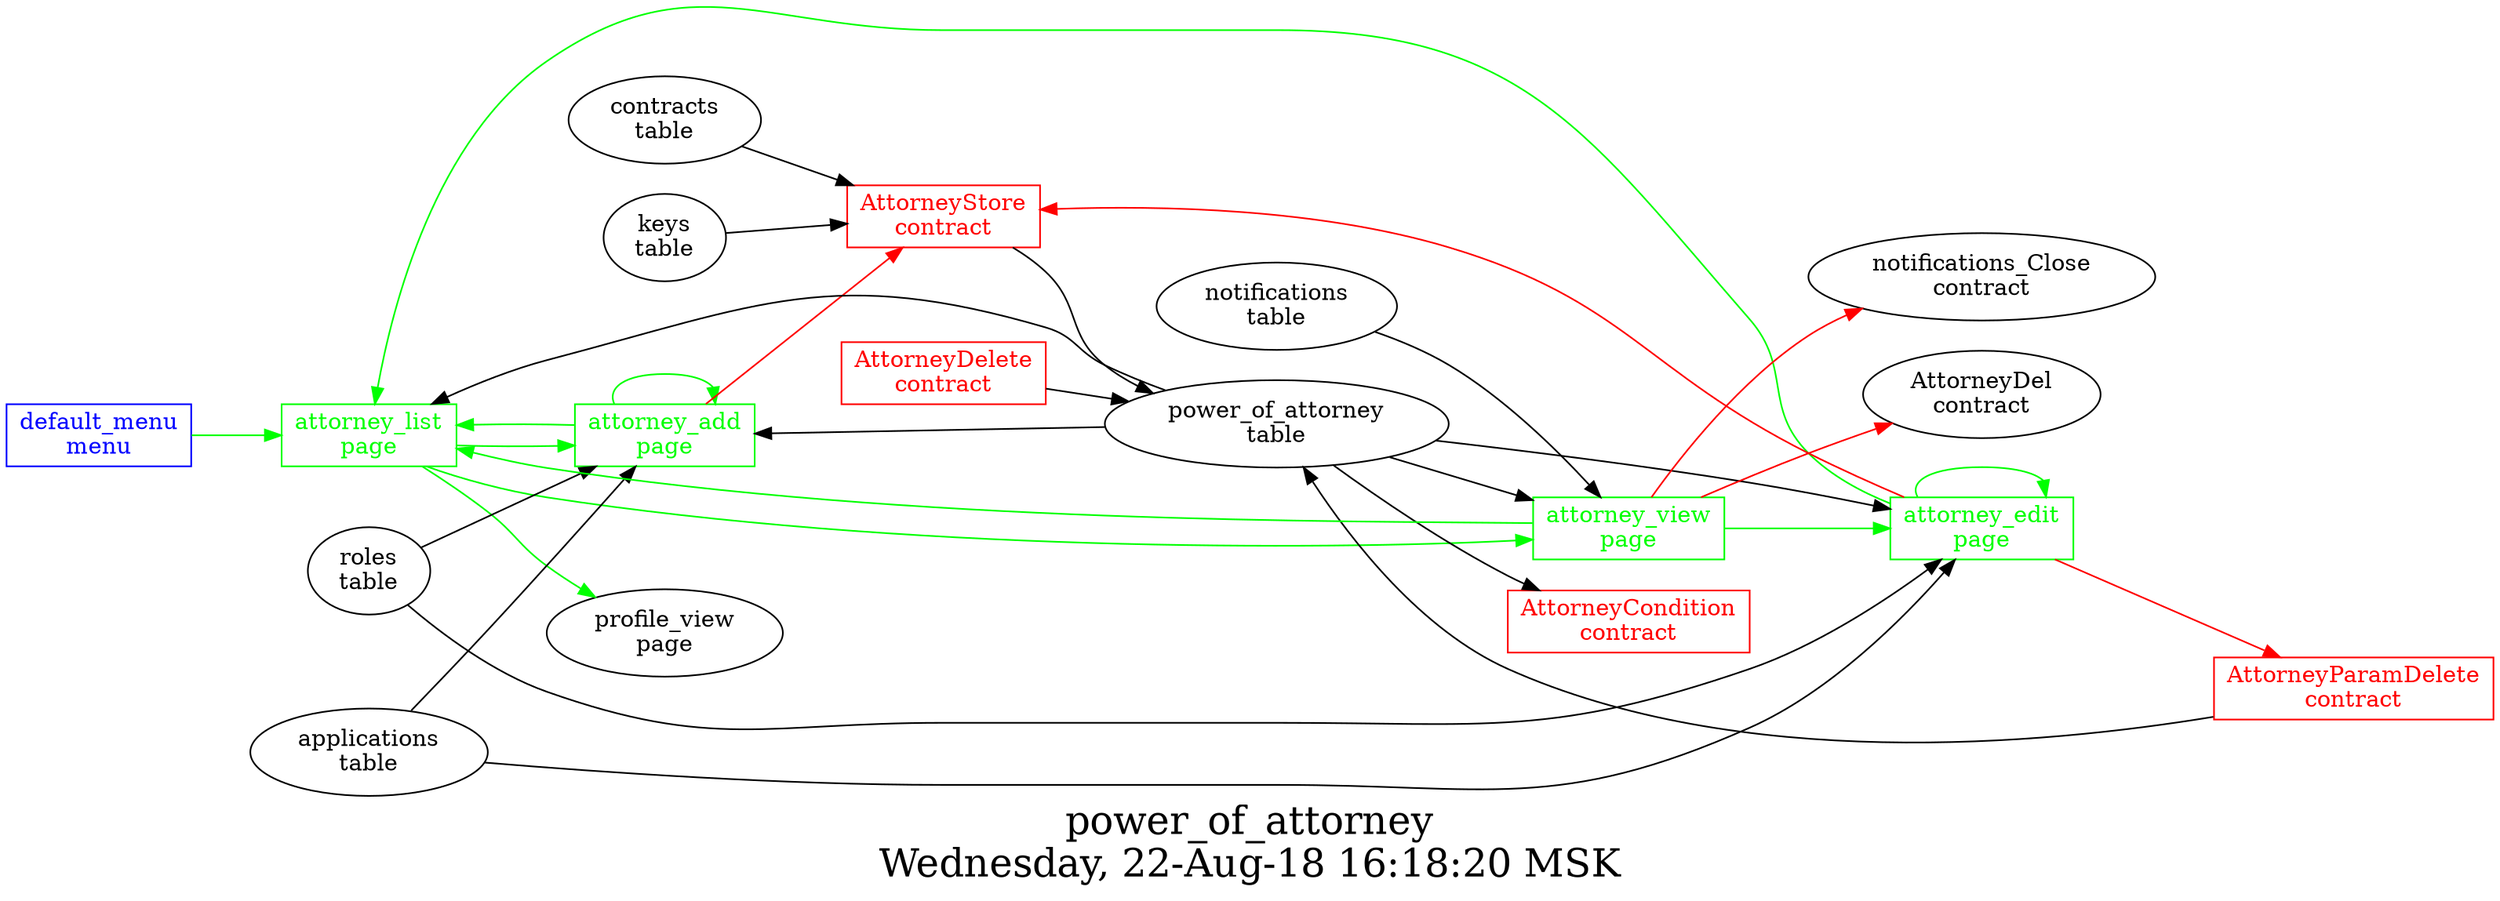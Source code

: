 digraph G {
graph [
  fontsize="24";
  label="power_of_attorney\nWednesday, 22-Aug-18 16:18:20 MSK";
  nojustify=true;
  ordering=out;
  rankdir=LR;
  size="30";
];
"default_menu\nmenu" -> "attorney_list\npage"  [ color=green ]
"default_menu\nmenu" [color=blue, fontcolor=blue, group=menus, shape=record];
"attorney_add\npage" -> "AttorneyStore\ncontract"  [ color=red ]
"applications\ntable" -> "attorney_add\npage"
"roles\ntable" -> "attorney_add\npage"
"power_of_attorney\ntable" -> "attorney_add\npage"
"attorney_add\npage" -> "attorney_list\npage"  [ color=green ]
"attorney_add\npage" -> "attorney_add\npage"  [ color=green ]
"attorney_add\npage" [color=green, fontcolor=green, group=pages, shape=record];
"attorney_edit\npage" -> "AttorneyParamDelete\ncontract"  [ color=red ]
"attorney_edit\npage" -> "AttorneyStore\ncontract"  [ color=red ]
"applications\ntable" -> "attorney_edit\npage"
"roles\ntable" -> "attorney_edit\npage"
"power_of_attorney\ntable" -> "attorney_edit\npage"
"attorney_edit\npage" -> "attorney_list\npage"  [ color=green ]
"attorney_edit\npage" -> "attorney_edit\npage"  [ color=green ]
"attorney_edit\npage" [color=green, fontcolor=green, group=pages, shape=record];
"power_of_attorney\ntable" -> "attorney_list\npage"
"attorney_list\npage" -> "attorney_add\npage"  [ color=green ]
"attorney_list\npage" -> "attorney_view\npage"  [ color=green ]
"attorney_list\npage" -> "profile_view\npage"  [ color=green ]
"attorney_list\npage" [color=green, fontcolor=green, group=pages, shape=record];
"attorney_view\npage" -> "notifications_Close\ncontract"  [ color=red ]
"attorney_view\npage" -> "AttorneyDel\ncontract"  [ color=red ]
"notifications\ntable" -> "attorney_view\npage"
"power_of_attorney\ntable" -> "attorney_view\npage"
"attorney_view\npage" -> "attorney_edit\npage"  [ color=green ]
"attorney_view\npage" -> "attorney_list\npage"  [ color=green ]
"attorney_view\npage" [color=green, fontcolor=green, group=pages, shape=record];
"power_of_attorney\ntable" -> "AttorneyCondition\ncontract"
"AttorneyCondition\ncontract" [color=red, fontcolor=red, group=contracts, shape=record];
"AttorneyDelete\ncontract" -> "power_of_attorney\ntable"  [ color="" ]
"AttorneyDelete\ncontract" [color=red, fontcolor=red, group=contracts, shape=record];
"AttorneyParamDelete\ncontract" -> "power_of_attorney\ntable"  [ color="" ]
"AttorneyParamDelete\ncontract" [color=red, fontcolor=red, group=contracts, shape=record];
"AttorneyStore\ncontract" -> "power_of_attorney\ntable"  [ color="" ]
"keys\ntable" -> "AttorneyStore\ncontract"
"contracts\ntable" -> "AttorneyStore\ncontract"
"AttorneyStore\ncontract" [color=red, fontcolor=red, group=contracts, shape=record];
"power_of_attorney\ntable" [color="", fontcolor="", group=tables, shape=""];
}
